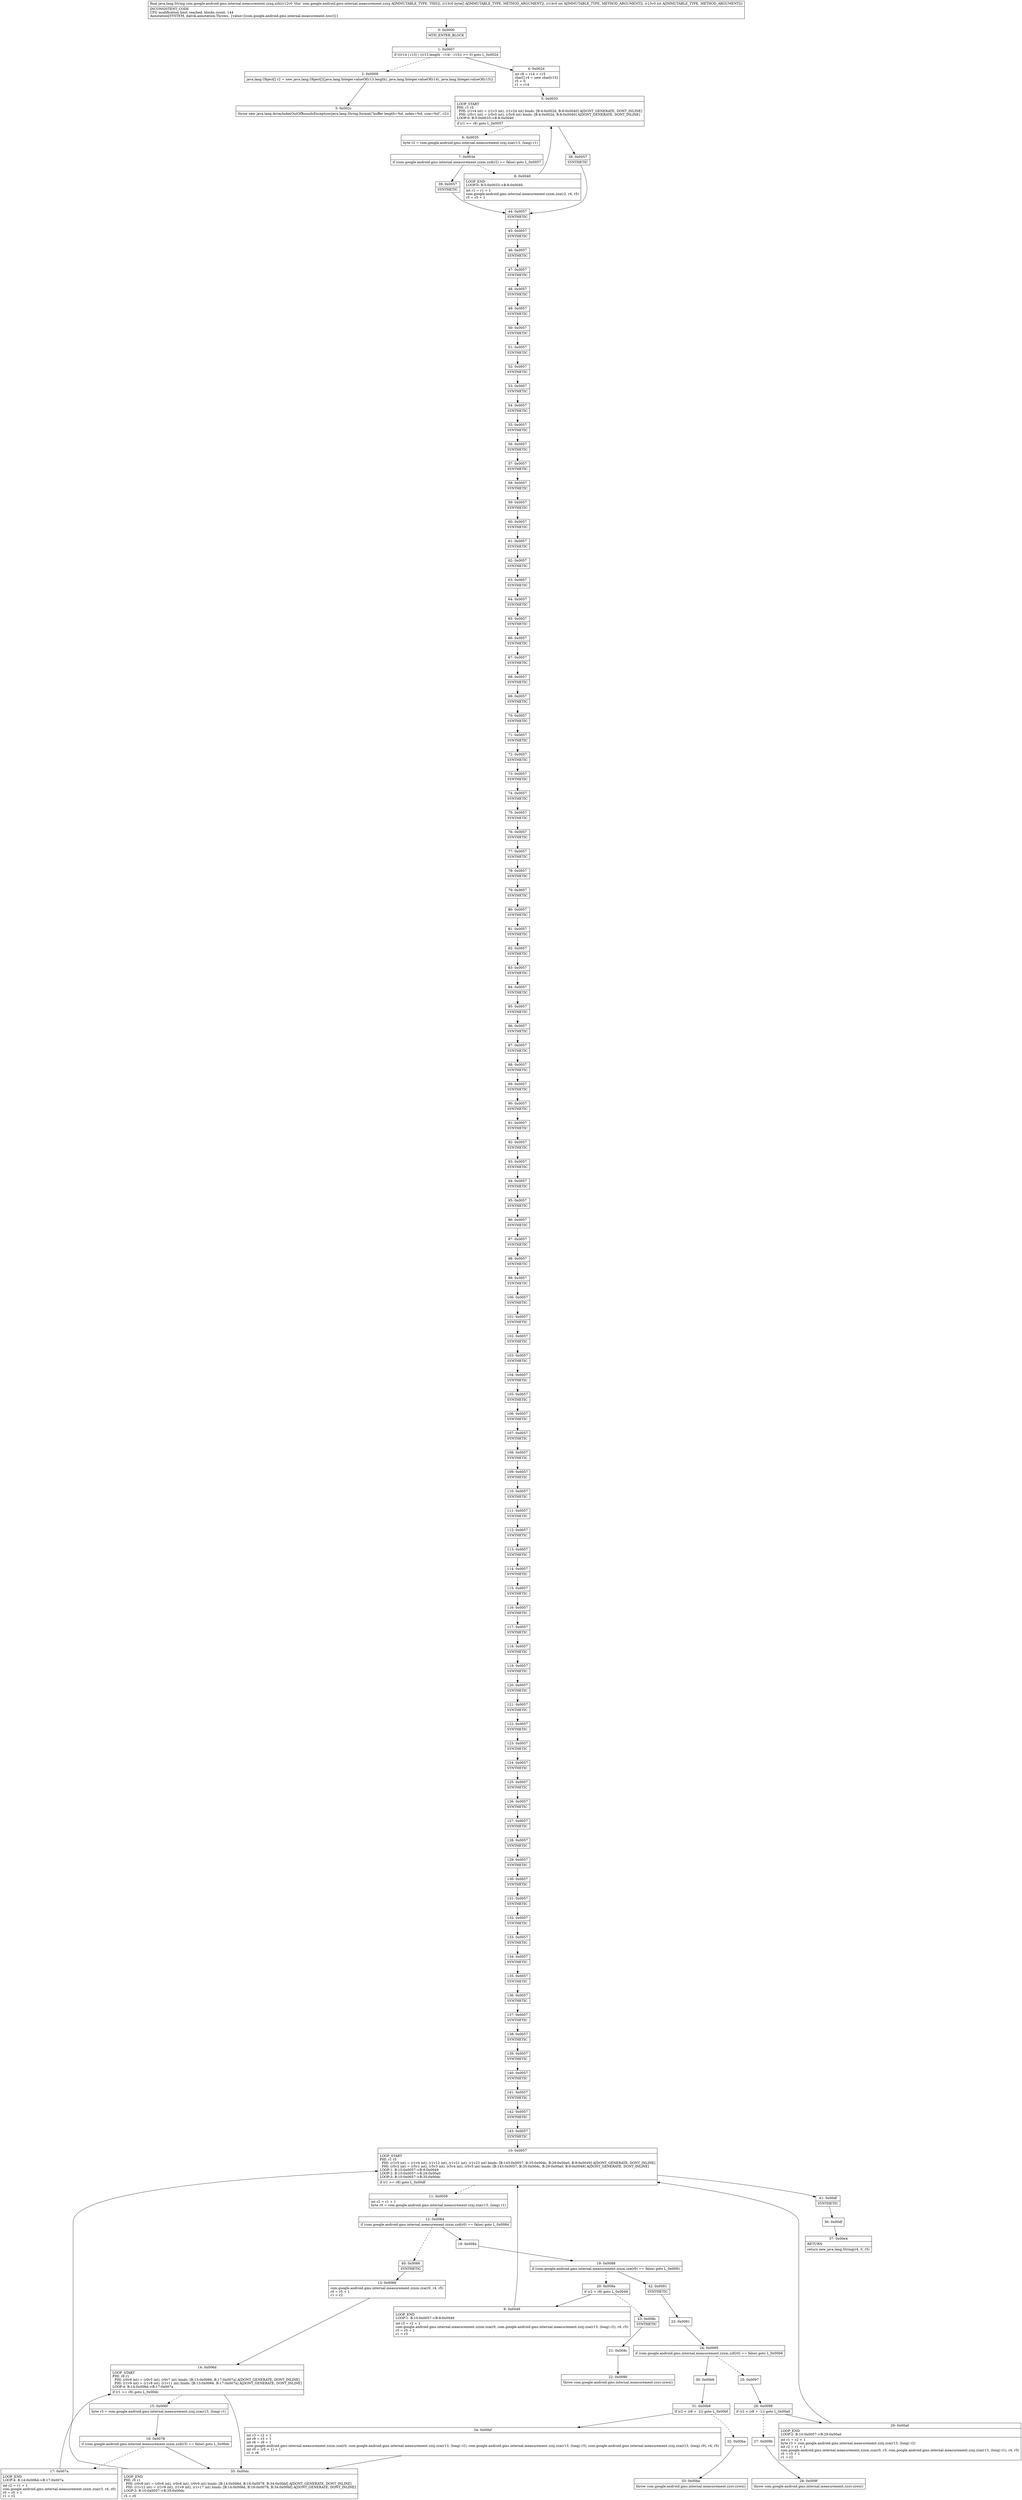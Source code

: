 digraph "CFG forcom.google.android.gms.internal.measurement.zzxq.zzh([BII)Ljava\/lang\/String;" {
Node_0 [shape=record,label="{0\:\ 0x0000|MTH_ENTER_BLOCK\l}"];
Node_1 [shape=record,label="{1\:\ 0x0007|if (((r14 \| r15) \| ((r13.length \- r14) \- r15)) \>= 0) goto L_0x002d\l}"];
Node_2 [shape=record,label="{2\:\ 0x0009|java.lang.Object[] r2 = new java.lang.Object[]\{java.lang.Integer.valueOf(r13.length), java.lang.Integer.valueOf(r14), java.lang.Integer.valueOf(r15)\}\l}"];
Node_3 [shape=record,label="{3\:\ 0x002c|throw new java.lang.ArrayIndexOutOfBoundsException(java.lang.String.format(\"buffer length=%d, index=%d, size=%d\", r2))\l}"];
Node_4 [shape=record,label="{4\:\ 0x002d|int r8 = r14 + r15\lchar[] r4 = new char[r15]\lr5 = 0\lr1 = r14\l}"];
Node_5 [shape=record,label="{5\:\ 0x0033|LOOP_START\lPHI: r1 r5 \l  PHI: (r1v4 int) = (r1v3 int), (r1v24 int) binds: [B:4:0x002d, B:8:0x0040] A[DONT_GENERATE, DONT_INLINE]\l  PHI: (r5v1 int) = (r5v0 int), (r5v6 int) binds: [B:4:0x002d, B:8:0x0040] A[DONT_GENERATE, DONT_INLINE]\lLOOP:0: B:5:0x0033\-\>B:8:0x0040\l|if (r1 \>= r8) goto L_0x0057\l}"];
Node_6 [shape=record,label="{6\:\ 0x0035|byte r2 = com.google.android.gms.internal.measurement.zzxj.zza(r13, (long) r1)\l}"];
Node_7 [shape=record,label="{7\:\ 0x003e|if (com.google.android.gms.internal.measurement.zzxm.zzd(r2) == false) goto L_0x0057\l}"];
Node_8 [shape=record,label="{8\:\ 0x0040|LOOP_END\lLOOP:0: B:5:0x0033\-\>B:8:0x0040\l|int r1 = r1 + 1\lcom.google.android.gms.internal.measurement.zzxm.zza(r2, r4, r5)\lr5 = r5 + 1\l}"];
Node_9 [shape=record,label="{9\:\ 0x0049|LOOP_END\lLOOP:1: B:10:0x0057\-\>B:9:0x0049\l|int r3 = r2 + 1\lcom.google.android.gms.internal.measurement.zzxm.zza(r0, com.google.android.gms.internal.measurement.zzxj.zza(r13, (long) r2), r4, r5)\lr5 = r5 + 1\lr1 = r3\l}"];
Node_10 [shape=record,label="{10\:\ 0x0057|LOOP_START\lPHI: r1 r5 \l  PHI: (r1v5 int) = (r1v4 int), (r1v12 int), (r1v21 int), (r1v23 int) binds: [B:143:0x0057, B:35:0x00dc, B:29:0x00a0, B:9:0x0049] A[DONT_GENERATE, DONT_INLINE]\l  PHI: (r5v2 int) = (r5v1 int), (r5v3 int), (r5v4 int), (r5v5 int) binds: [B:143:0x0057, B:35:0x00dc, B:29:0x00a0, B:9:0x0049] A[DONT_GENERATE, DONT_INLINE]\lLOOP:1: B:10:0x0057\-\>B:9:0x0049\lLOOP:2: B:10:0x0057\-\>B:29:0x00a0\lLOOP:3: B:10:0x0057\-\>B:35:0x00dc\l|if (r1 \>= r8) goto L_0x00df\l}"];
Node_11 [shape=record,label="{11\:\ 0x0059|int r2 = r1 + 1\lbyte r0 = com.google.android.gms.internal.measurement.zzxj.zza(r13, (long) r1)\l}"];
Node_12 [shape=record,label="{12\:\ 0x0064|if (com.google.android.gms.internal.measurement.zzxm.zzd(r0) == false) goto L_0x0084\l}"];
Node_13 [shape=record,label="{13\:\ 0x0066|com.google.android.gms.internal.measurement.zzxm.zza(r0, r4, r5)\lr0 = r5 + 1\lr1 = r2\l}"];
Node_14 [shape=record,label="{14\:\ 0x006d|LOOP_START\lPHI: r0 r1 \l  PHI: (r0v6 int) = (r0v5 int), (r0v7 int) binds: [B:13:0x0066, B:17:0x007a] A[DONT_GENERATE, DONT_INLINE]\l  PHI: (r1v9 int) = (r1v8 int), (r1v11 int) binds: [B:13:0x0066, B:17:0x007a] A[DONT_GENERATE, DONT_INLINE]\lLOOP:4: B:14:0x006d\-\>B:17:0x007a\l|if (r1 \>= r8) goto L_0x00dc\l}"];
Node_15 [shape=record,label="{15\:\ 0x006f|byte r3 = com.google.android.gms.internal.measurement.zzxj.zza(r13, (long) r1)\l}"];
Node_16 [shape=record,label="{16\:\ 0x0078|if (com.google.android.gms.internal.measurement.zzxm.zzd(r3) == false) goto L_0x00dc\l}"];
Node_17 [shape=record,label="{17\:\ 0x007a|LOOP_END\lLOOP:4: B:14:0x006d\-\>B:17:0x007a\l|int r2 = r1 + 1\lcom.google.android.gms.internal.measurement.zzxm.zza(r3, r4, r0)\lr0 = r0 + 1\lr1 = r2\l}"];
Node_18 [shape=record,label="{18\:\ 0x0084}"];
Node_19 [shape=record,label="{19\:\ 0x0088|if (com.google.android.gms.internal.measurement.zzxm.zze(r0) == false) goto L_0x0091\l}"];
Node_20 [shape=record,label="{20\:\ 0x008a|if (r2 \< r8) goto L_0x0049\l}"];
Node_21 [shape=record,label="{21\:\ 0x008c}"];
Node_22 [shape=record,label="{22\:\ 0x0090|throw com.google.android.gms.internal.measurement.zzuv.zzwx()\l}"];
Node_23 [shape=record,label="{23\:\ 0x0091}"];
Node_24 [shape=record,label="{24\:\ 0x0095|if (com.google.android.gms.internal.measurement.zzxm.zzf(r0) == false) goto L_0x00b6\l}"];
Node_25 [shape=record,label="{25\:\ 0x0097}"];
Node_26 [shape=record,label="{26\:\ 0x0099|if (r2 \< (r8 + \-1)) goto L_0x00a0\l}"];
Node_27 [shape=record,label="{27\:\ 0x009b}"];
Node_28 [shape=record,label="{28\:\ 0x009f|throw com.google.android.gms.internal.measurement.zzuv.zzwx()\l}"];
Node_29 [shape=record,label="{29\:\ 0x00a0|LOOP_END\lLOOP:2: B:10:0x0057\-\>B:29:0x00a0\l|int r1 = r2 + 1\lbyte r3 = com.google.android.gms.internal.measurement.zzxj.zza(r13, (long) r2)\lint r2 = r1 + 1\lcom.google.android.gms.internal.measurement.zzxm.zza(r0, r3, com.google.android.gms.internal.measurement.zzxj.zza(r13, (long) r1), r4, r5)\lr5 = r5 + 1\lr1 = r2\l}"];
Node_30 [shape=record,label="{30\:\ 0x00b6}"];
Node_31 [shape=record,label="{31\:\ 0x00b8|if (r2 \< (r8 + \-2)) goto L_0x00bf\l}"];
Node_32 [shape=record,label="{32\:\ 0x00ba}"];
Node_33 [shape=record,label="{33\:\ 0x00be|throw com.google.android.gms.internal.measurement.zzuv.zzwx()\l}"];
Node_34 [shape=record,label="{34\:\ 0x00bf|int r3 = r2 + 1\lint r9 = r3 + 1\lint r6 = r9 + 1\lcom.google.android.gms.internal.measurement.zzxm.zza(r0, com.google.android.gms.internal.measurement.zzxj.zza(r13, (long) r2), com.google.android.gms.internal.measurement.zzxj.zza(r13, (long) r3), com.google.android.gms.internal.measurement.zzxj.zza(r13, (long) r9), r4, r5)\lint r0 = (r5 + 1) + 1\lr1 = r6\l}"];
Node_35 [shape=record,label="{35\:\ 0x00dc|LOOP_END\lPHI: r0 r1 \l  PHI: (r0v8 int) = (r0v6 int), (r0v6 int), (r0v9 int) binds: [B:14:0x006d, B:16:0x0078, B:34:0x00bf] A[DONT_GENERATE, DONT_INLINE]\l  PHI: (r1v12 int) = (r1v9 int), (r1v9 int), (r1v17 int) binds: [B:14:0x006d, B:16:0x0078, B:34:0x00bf] A[DONT_GENERATE, DONT_INLINE]\lLOOP:3: B:10:0x0057\-\>B:35:0x00dc\l|r5 = r0\l}"];
Node_36 [shape=record,label="{36\:\ 0x00df}"];
Node_37 [shape=record,label="{37\:\ 0x00e4|RETURN\l|return new java.lang.String(r4, 0, r5)\l}"];
Node_38 [shape=record,label="{38\:\ 0x0057|SYNTHETIC\l}"];
Node_39 [shape=record,label="{39\:\ 0x0057|SYNTHETIC\l}"];
Node_40 [shape=record,label="{40\:\ 0x0066|SYNTHETIC\l}"];
Node_41 [shape=record,label="{41\:\ 0x00df|SYNTHETIC\l}"];
Node_42 [shape=record,label="{42\:\ 0x0091|SYNTHETIC\l}"];
Node_43 [shape=record,label="{43\:\ 0x008c|SYNTHETIC\l}"];
Node_44 [shape=record,label="{44\:\ 0x0057|SYNTHETIC\l}"];
Node_45 [shape=record,label="{45\:\ 0x0057|SYNTHETIC\l}"];
Node_46 [shape=record,label="{46\:\ 0x0057|SYNTHETIC\l}"];
Node_47 [shape=record,label="{47\:\ 0x0057|SYNTHETIC\l}"];
Node_48 [shape=record,label="{48\:\ 0x0057|SYNTHETIC\l}"];
Node_49 [shape=record,label="{49\:\ 0x0057|SYNTHETIC\l}"];
Node_50 [shape=record,label="{50\:\ 0x0057|SYNTHETIC\l}"];
Node_51 [shape=record,label="{51\:\ 0x0057|SYNTHETIC\l}"];
Node_52 [shape=record,label="{52\:\ 0x0057|SYNTHETIC\l}"];
Node_53 [shape=record,label="{53\:\ 0x0057|SYNTHETIC\l}"];
Node_54 [shape=record,label="{54\:\ 0x0057|SYNTHETIC\l}"];
Node_55 [shape=record,label="{55\:\ 0x0057|SYNTHETIC\l}"];
Node_56 [shape=record,label="{56\:\ 0x0057|SYNTHETIC\l}"];
Node_57 [shape=record,label="{57\:\ 0x0057|SYNTHETIC\l}"];
Node_58 [shape=record,label="{58\:\ 0x0057|SYNTHETIC\l}"];
Node_59 [shape=record,label="{59\:\ 0x0057|SYNTHETIC\l}"];
Node_60 [shape=record,label="{60\:\ 0x0057|SYNTHETIC\l}"];
Node_61 [shape=record,label="{61\:\ 0x0057|SYNTHETIC\l}"];
Node_62 [shape=record,label="{62\:\ 0x0057|SYNTHETIC\l}"];
Node_63 [shape=record,label="{63\:\ 0x0057|SYNTHETIC\l}"];
Node_64 [shape=record,label="{64\:\ 0x0057|SYNTHETIC\l}"];
Node_65 [shape=record,label="{65\:\ 0x0057|SYNTHETIC\l}"];
Node_66 [shape=record,label="{66\:\ 0x0057|SYNTHETIC\l}"];
Node_67 [shape=record,label="{67\:\ 0x0057|SYNTHETIC\l}"];
Node_68 [shape=record,label="{68\:\ 0x0057|SYNTHETIC\l}"];
Node_69 [shape=record,label="{69\:\ 0x0057|SYNTHETIC\l}"];
Node_70 [shape=record,label="{70\:\ 0x0057|SYNTHETIC\l}"];
Node_71 [shape=record,label="{71\:\ 0x0057|SYNTHETIC\l}"];
Node_72 [shape=record,label="{72\:\ 0x0057|SYNTHETIC\l}"];
Node_73 [shape=record,label="{73\:\ 0x0057|SYNTHETIC\l}"];
Node_74 [shape=record,label="{74\:\ 0x0057|SYNTHETIC\l}"];
Node_75 [shape=record,label="{75\:\ 0x0057|SYNTHETIC\l}"];
Node_76 [shape=record,label="{76\:\ 0x0057|SYNTHETIC\l}"];
Node_77 [shape=record,label="{77\:\ 0x0057|SYNTHETIC\l}"];
Node_78 [shape=record,label="{78\:\ 0x0057|SYNTHETIC\l}"];
Node_79 [shape=record,label="{79\:\ 0x0057|SYNTHETIC\l}"];
Node_80 [shape=record,label="{80\:\ 0x0057|SYNTHETIC\l}"];
Node_81 [shape=record,label="{81\:\ 0x0057|SYNTHETIC\l}"];
Node_82 [shape=record,label="{82\:\ 0x0057|SYNTHETIC\l}"];
Node_83 [shape=record,label="{83\:\ 0x0057|SYNTHETIC\l}"];
Node_84 [shape=record,label="{84\:\ 0x0057|SYNTHETIC\l}"];
Node_85 [shape=record,label="{85\:\ 0x0057|SYNTHETIC\l}"];
Node_86 [shape=record,label="{86\:\ 0x0057|SYNTHETIC\l}"];
Node_87 [shape=record,label="{87\:\ 0x0057|SYNTHETIC\l}"];
Node_88 [shape=record,label="{88\:\ 0x0057|SYNTHETIC\l}"];
Node_89 [shape=record,label="{89\:\ 0x0057|SYNTHETIC\l}"];
Node_90 [shape=record,label="{90\:\ 0x0057|SYNTHETIC\l}"];
Node_91 [shape=record,label="{91\:\ 0x0057|SYNTHETIC\l}"];
Node_92 [shape=record,label="{92\:\ 0x0057|SYNTHETIC\l}"];
Node_93 [shape=record,label="{93\:\ 0x0057|SYNTHETIC\l}"];
Node_94 [shape=record,label="{94\:\ 0x0057|SYNTHETIC\l}"];
Node_95 [shape=record,label="{95\:\ 0x0057|SYNTHETIC\l}"];
Node_96 [shape=record,label="{96\:\ 0x0057|SYNTHETIC\l}"];
Node_97 [shape=record,label="{97\:\ 0x0057|SYNTHETIC\l}"];
Node_98 [shape=record,label="{98\:\ 0x0057|SYNTHETIC\l}"];
Node_99 [shape=record,label="{99\:\ 0x0057|SYNTHETIC\l}"];
Node_100 [shape=record,label="{100\:\ 0x0057|SYNTHETIC\l}"];
Node_101 [shape=record,label="{101\:\ 0x0057|SYNTHETIC\l}"];
Node_102 [shape=record,label="{102\:\ 0x0057|SYNTHETIC\l}"];
Node_103 [shape=record,label="{103\:\ 0x0057|SYNTHETIC\l}"];
Node_104 [shape=record,label="{104\:\ 0x0057|SYNTHETIC\l}"];
Node_105 [shape=record,label="{105\:\ 0x0057|SYNTHETIC\l}"];
Node_106 [shape=record,label="{106\:\ 0x0057|SYNTHETIC\l}"];
Node_107 [shape=record,label="{107\:\ 0x0057|SYNTHETIC\l}"];
Node_108 [shape=record,label="{108\:\ 0x0057|SYNTHETIC\l}"];
Node_109 [shape=record,label="{109\:\ 0x0057|SYNTHETIC\l}"];
Node_110 [shape=record,label="{110\:\ 0x0057|SYNTHETIC\l}"];
Node_111 [shape=record,label="{111\:\ 0x0057|SYNTHETIC\l}"];
Node_112 [shape=record,label="{112\:\ 0x0057|SYNTHETIC\l}"];
Node_113 [shape=record,label="{113\:\ 0x0057|SYNTHETIC\l}"];
Node_114 [shape=record,label="{114\:\ 0x0057|SYNTHETIC\l}"];
Node_115 [shape=record,label="{115\:\ 0x0057|SYNTHETIC\l}"];
Node_116 [shape=record,label="{116\:\ 0x0057|SYNTHETIC\l}"];
Node_117 [shape=record,label="{117\:\ 0x0057|SYNTHETIC\l}"];
Node_118 [shape=record,label="{118\:\ 0x0057|SYNTHETIC\l}"];
Node_119 [shape=record,label="{119\:\ 0x0057|SYNTHETIC\l}"];
Node_120 [shape=record,label="{120\:\ 0x0057|SYNTHETIC\l}"];
Node_121 [shape=record,label="{121\:\ 0x0057|SYNTHETIC\l}"];
Node_122 [shape=record,label="{122\:\ 0x0057|SYNTHETIC\l}"];
Node_123 [shape=record,label="{123\:\ 0x0057|SYNTHETIC\l}"];
Node_124 [shape=record,label="{124\:\ 0x0057|SYNTHETIC\l}"];
Node_125 [shape=record,label="{125\:\ 0x0057|SYNTHETIC\l}"];
Node_126 [shape=record,label="{126\:\ 0x0057|SYNTHETIC\l}"];
Node_127 [shape=record,label="{127\:\ 0x0057|SYNTHETIC\l}"];
Node_128 [shape=record,label="{128\:\ 0x0057|SYNTHETIC\l}"];
Node_129 [shape=record,label="{129\:\ 0x0057|SYNTHETIC\l}"];
Node_130 [shape=record,label="{130\:\ 0x0057|SYNTHETIC\l}"];
Node_131 [shape=record,label="{131\:\ 0x0057|SYNTHETIC\l}"];
Node_132 [shape=record,label="{132\:\ 0x0057|SYNTHETIC\l}"];
Node_133 [shape=record,label="{133\:\ 0x0057|SYNTHETIC\l}"];
Node_134 [shape=record,label="{134\:\ 0x0057|SYNTHETIC\l}"];
Node_135 [shape=record,label="{135\:\ 0x0057|SYNTHETIC\l}"];
Node_136 [shape=record,label="{136\:\ 0x0057|SYNTHETIC\l}"];
Node_137 [shape=record,label="{137\:\ 0x0057|SYNTHETIC\l}"];
Node_138 [shape=record,label="{138\:\ 0x0057|SYNTHETIC\l}"];
Node_139 [shape=record,label="{139\:\ 0x0057|SYNTHETIC\l}"];
Node_140 [shape=record,label="{140\:\ 0x0057|SYNTHETIC\l}"];
Node_141 [shape=record,label="{141\:\ 0x0057|SYNTHETIC\l}"];
Node_142 [shape=record,label="{142\:\ 0x0057|SYNTHETIC\l}"];
Node_143 [shape=record,label="{143\:\ 0x0057|SYNTHETIC\l}"];
MethodNode[shape=record,label="{final java.lang.String com.google.android.gms.internal.measurement.zzxq.zzh((r12v0 'this' com.google.android.gms.internal.measurement.zzxq A[IMMUTABLE_TYPE, THIS]), (r13v0 byte[] A[IMMUTABLE_TYPE, METHOD_ARGUMENT]), (r14v0 int A[IMMUTABLE_TYPE, METHOD_ARGUMENT]), (r15v0 int A[IMMUTABLE_TYPE, METHOD_ARGUMENT]))  | INCONSISTENT_CODE\lCFG modification limit reached, blocks count: 144\lAnnotation[SYSTEM, dalvik.annotation.Throws, \{value=[com.google.android.gms.internal.measurement.zzuv]\}]\l}"];
MethodNode -> Node_0;
Node_0 -> Node_1;
Node_1 -> Node_2[style=dashed];
Node_1 -> Node_4;
Node_2 -> Node_3;
Node_4 -> Node_5;
Node_5 -> Node_6[style=dashed];
Node_5 -> Node_38;
Node_6 -> Node_7;
Node_7 -> Node_8[style=dashed];
Node_7 -> Node_39;
Node_8 -> Node_5;
Node_9 -> Node_10;
Node_10 -> Node_11[style=dashed];
Node_10 -> Node_41;
Node_11 -> Node_12;
Node_12 -> Node_18;
Node_12 -> Node_40[style=dashed];
Node_13 -> Node_14;
Node_14 -> Node_15[style=dashed];
Node_14 -> Node_35;
Node_15 -> Node_16;
Node_16 -> Node_17[style=dashed];
Node_16 -> Node_35;
Node_17 -> Node_14;
Node_18 -> Node_19;
Node_19 -> Node_20[style=dashed];
Node_19 -> Node_42;
Node_20 -> Node_9;
Node_20 -> Node_43[style=dashed];
Node_21 -> Node_22;
Node_23 -> Node_24;
Node_24 -> Node_25[style=dashed];
Node_24 -> Node_30;
Node_25 -> Node_26;
Node_26 -> Node_27[style=dashed];
Node_26 -> Node_29;
Node_27 -> Node_28;
Node_29 -> Node_10;
Node_30 -> Node_31;
Node_31 -> Node_32[style=dashed];
Node_31 -> Node_34;
Node_32 -> Node_33;
Node_34 -> Node_35;
Node_35 -> Node_10;
Node_36 -> Node_37;
Node_38 -> Node_44;
Node_39 -> Node_44;
Node_40 -> Node_13;
Node_41 -> Node_36;
Node_42 -> Node_23;
Node_43 -> Node_21;
Node_44 -> Node_45;
Node_45 -> Node_46;
Node_46 -> Node_47;
Node_47 -> Node_48;
Node_48 -> Node_49;
Node_49 -> Node_50;
Node_50 -> Node_51;
Node_51 -> Node_52;
Node_52 -> Node_53;
Node_53 -> Node_54;
Node_54 -> Node_55;
Node_55 -> Node_56;
Node_56 -> Node_57;
Node_57 -> Node_58;
Node_58 -> Node_59;
Node_59 -> Node_60;
Node_60 -> Node_61;
Node_61 -> Node_62;
Node_62 -> Node_63;
Node_63 -> Node_64;
Node_64 -> Node_65;
Node_65 -> Node_66;
Node_66 -> Node_67;
Node_67 -> Node_68;
Node_68 -> Node_69;
Node_69 -> Node_70;
Node_70 -> Node_71;
Node_71 -> Node_72;
Node_72 -> Node_73;
Node_73 -> Node_74;
Node_74 -> Node_75;
Node_75 -> Node_76;
Node_76 -> Node_77;
Node_77 -> Node_78;
Node_78 -> Node_79;
Node_79 -> Node_80;
Node_80 -> Node_81;
Node_81 -> Node_82;
Node_82 -> Node_83;
Node_83 -> Node_84;
Node_84 -> Node_85;
Node_85 -> Node_86;
Node_86 -> Node_87;
Node_87 -> Node_88;
Node_88 -> Node_89;
Node_89 -> Node_90;
Node_90 -> Node_91;
Node_91 -> Node_92;
Node_92 -> Node_93;
Node_93 -> Node_94;
Node_94 -> Node_95;
Node_95 -> Node_96;
Node_96 -> Node_97;
Node_97 -> Node_98;
Node_98 -> Node_99;
Node_99 -> Node_100;
Node_100 -> Node_101;
Node_101 -> Node_102;
Node_102 -> Node_103;
Node_103 -> Node_104;
Node_104 -> Node_105;
Node_105 -> Node_106;
Node_106 -> Node_107;
Node_107 -> Node_108;
Node_108 -> Node_109;
Node_109 -> Node_110;
Node_110 -> Node_111;
Node_111 -> Node_112;
Node_112 -> Node_113;
Node_113 -> Node_114;
Node_114 -> Node_115;
Node_115 -> Node_116;
Node_116 -> Node_117;
Node_117 -> Node_118;
Node_118 -> Node_119;
Node_119 -> Node_120;
Node_120 -> Node_121;
Node_121 -> Node_122;
Node_122 -> Node_123;
Node_123 -> Node_124;
Node_124 -> Node_125;
Node_125 -> Node_126;
Node_126 -> Node_127;
Node_127 -> Node_128;
Node_128 -> Node_129;
Node_129 -> Node_130;
Node_130 -> Node_131;
Node_131 -> Node_132;
Node_132 -> Node_133;
Node_133 -> Node_134;
Node_134 -> Node_135;
Node_135 -> Node_136;
Node_136 -> Node_137;
Node_137 -> Node_138;
Node_138 -> Node_139;
Node_139 -> Node_140;
Node_140 -> Node_141;
Node_141 -> Node_142;
Node_142 -> Node_143;
Node_143 -> Node_10;
}

